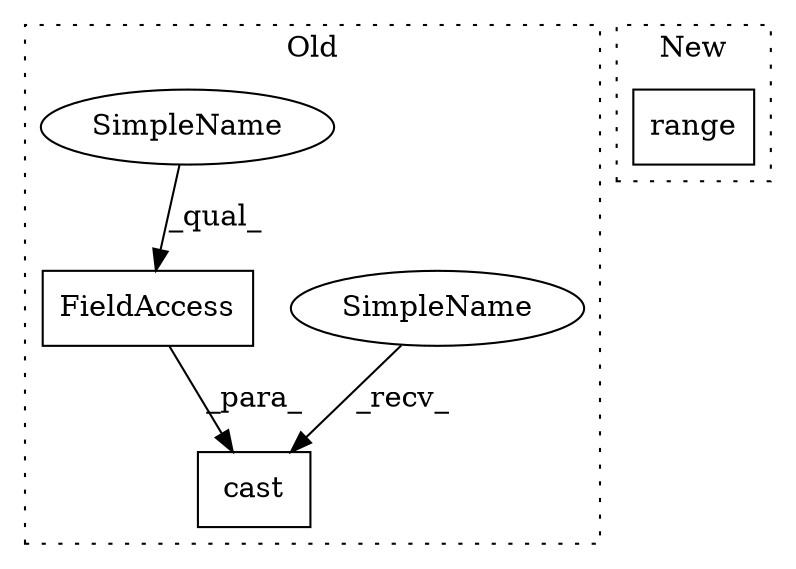 digraph G {
subgraph cluster0 {
1 [label="cast" a="32" s="69907,69939" l="5,1" shape="box"];
3 [label="FieldAccess" a="22" s="69923" l="16" shape="box"];
4 [label="SimpleName" a="42" s="69896" l="10" shape="ellipse"];
5 [label="SimpleName" a="42" s="69923" l="10" shape="ellipse"];
label = "Old";
style="dotted";
}
subgraph cluster1 {
2 [label="range" a="32" s="69123,69130" l="6,1" shape="box"];
label = "New";
style="dotted";
}
3 -> 1 [label="_para_"];
4 -> 1 [label="_recv_"];
5 -> 3 [label="_qual_"];
}